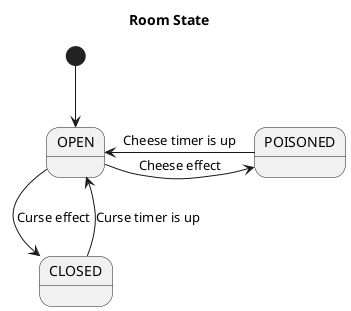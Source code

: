 @startuml
title Room State



/'  OPEN : Doors Visible
    CLOSED : No doors
    POISONED : Stuns players '/

    [*] --> OPEN
    CLOSED -up-> OPEN : Curse timer is up
    OPEN -> CLOSED : Curse effect
    OPEN -> POISONED : Cheese effect
    OPEN <- POISONED : Cheese timer is up

    

@enduml